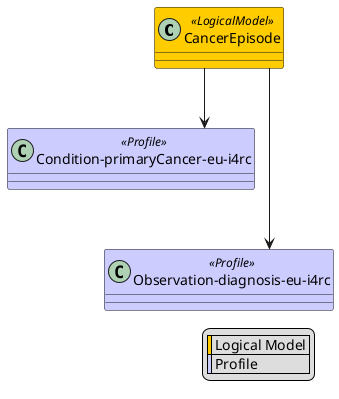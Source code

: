 @startuml
skinparam class {
    BackgroundColor<<LogicalModel>> #FFCC00
    BackgroundColor<<Profile>> #CCCCFF
}
skinparam linetype ortho
legend right
  | <#FFCC00> | Logical Model |
  | <#CCCCFF> | Profile |
endlegend
class "CancerEpisode" <<LogicalModel>> [[StructureDefinition-CancerEpisode.html]]
class "Condition-primaryCancer-eu-i4rc" <<Profile>> [[StructureDefinition-Condition-primaryCancer-eu-i4rc.html]]
"CancerEpisode" --> "Condition-primaryCancer-eu-i4rc"
class "Observation-diagnosis-eu-i4rc" <<Profile>> [[StructureDefinition-Observation-diagnosis-eu-i4rc.html]]
"CancerEpisode" --> "Observation-diagnosis-eu-i4rc"
"Condition-primaryCancer-eu-i4rc" -[hidden]-> "Observation-diagnosis-eu-i4rc"
@enduml